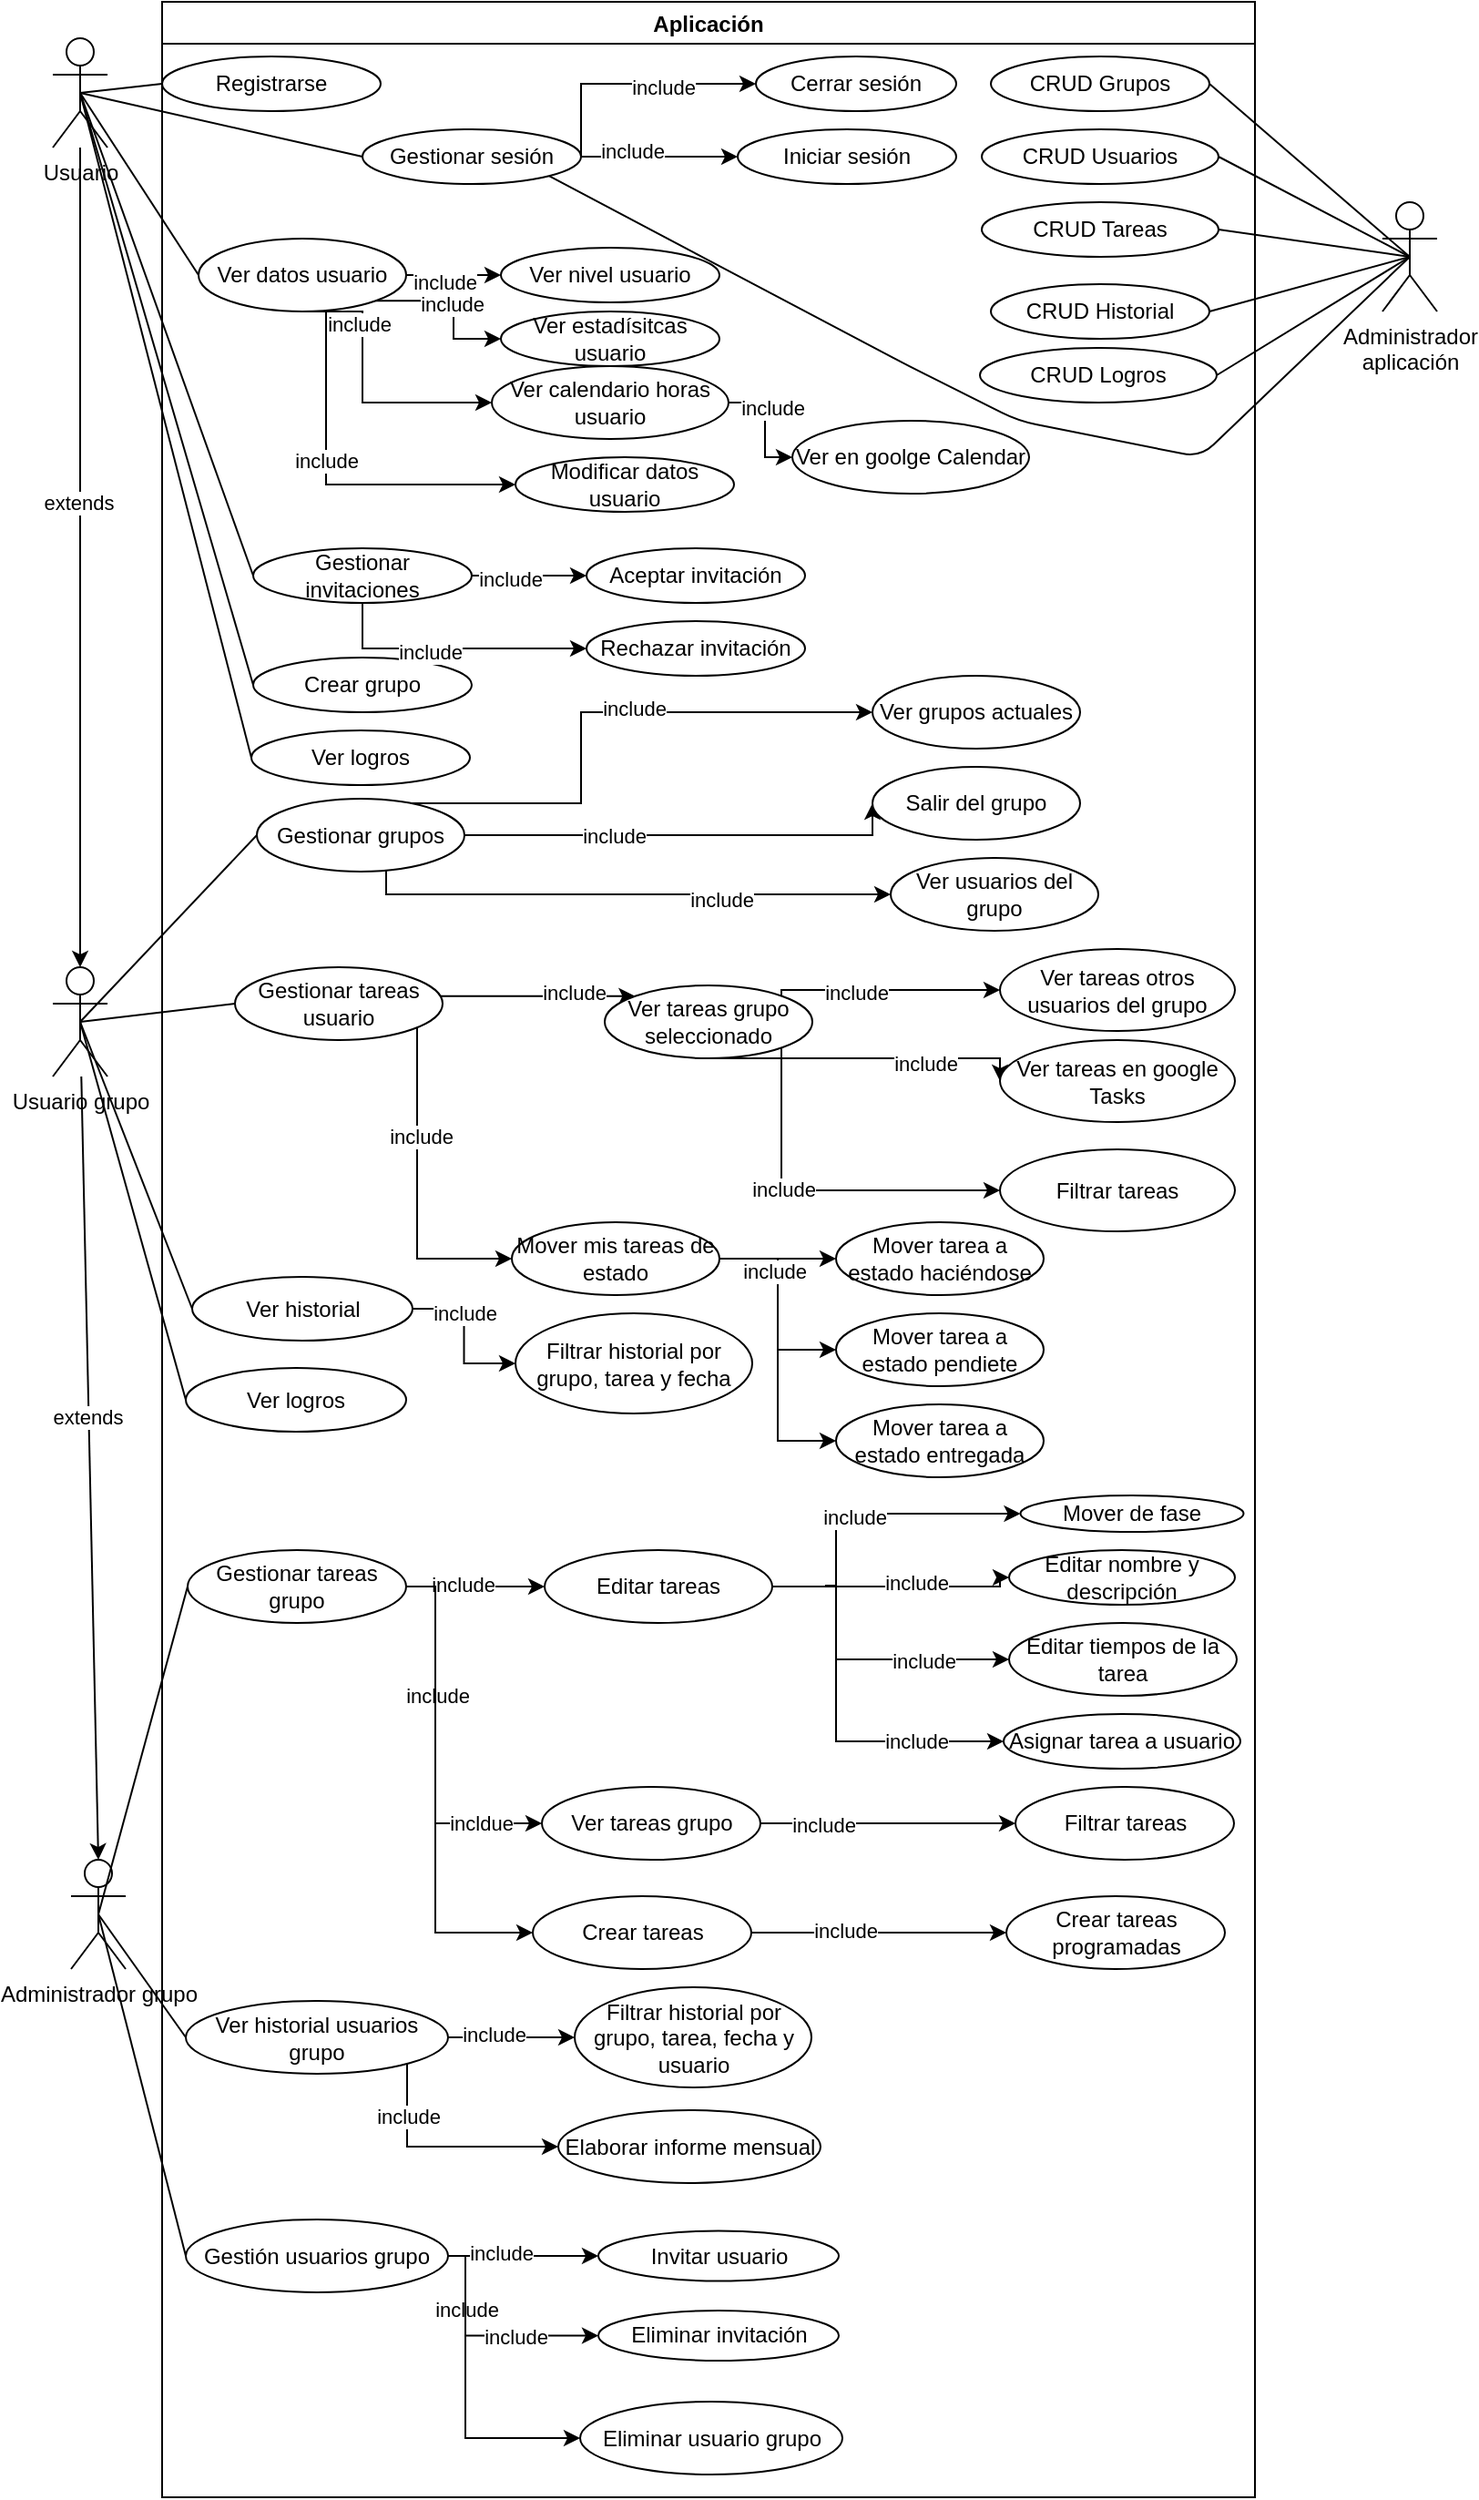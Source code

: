 <mxfile version="14.4.3" type="device"><diagram id="G0nvU4LUX38-32YLEdxn" name="Page-1"><mxGraphModel dx="1662" dy="822" grid="1" gridSize="10" guides="1" tooltips="1" connect="1" arrows="1" fold="1" page="1" pageScale="1" pageWidth="827" pageHeight="1169" math="0" shadow="0"><root><mxCell id="0"/><mxCell id="1" parent="0"/><mxCell id="1frZrfZ9zBWFfOs9GU6N-3" value="&lt;div&gt;Administrador&lt;/div&gt;&lt;div&gt; aplicación&lt;/div&gt;" style="shape=umlActor;verticalLabelPosition=bottom;verticalAlign=top;html=1;outlineConnect=0;" parent="1" vertex="1"><mxGeometry x="760" y="130" width="30" height="60" as="geometry"/></mxCell><mxCell id="1frZrfZ9zBWFfOs9GU6N-4" value="Usuario" style="shape=umlActor;verticalLabelPosition=bottom;verticalAlign=top;html=1;outlineConnect=0;" parent="1" vertex="1"><mxGeometry x="30" y="40" width="30" height="60" as="geometry"/></mxCell><mxCell id="1frZrfZ9zBWFfOs9GU6N-5" value="&lt;div&gt;Usuario grupo&lt;/div&gt;" style="shape=umlActor;verticalLabelPosition=bottom;verticalAlign=top;html=1;outlineConnect=0;" parent="1" vertex="1"><mxGeometry x="30" y="550" width="30" height="60" as="geometry"/></mxCell><mxCell id="1frZrfZ9zBWFfOs9GU6N-15" value="Administrador grupo" style="shape=umlActor;verticalLabelPosition=bottom;verticalAlign=top;html=1;outlineConnect=0;" parent="1" vertex="1"><mxGeometry x="40" y="1040" width="30" height="60" as="geometry"/></mxCell><mxCell id="BNMmZkZstsxs87b2xINh-4" value="Aplicación" style="swimlane;startSize=23;" vertex="1" parent="1"><mxGeometry x="90" y="20" width="600" height="1370" as="geometry"><mxRectangle x="90" y="60" width="90" height="23" as="alternateBounds"/></mxGeometry></mxCell><mxCell id="BNMmZkZstsxs87b2xINh-1" value="CRUD Grupos" style="ellipse;whiteSpace=wrap;html=1;" vertex="1" parent="BNMmZkZstsxs87b2xINh-4"><mxGeometry x="455" y="30" width="120" height="30" as="geometry"/></mxCell><mxCell id="BNMmZkZstsxs87b2xINh-6" value="CRUD Usuarios" style="ellipse;whiteSpace=wrap;html=1;" vertex="1" parent="BNMmZkZstsxs87b2xINh-4"><mxGeometry x="450" y="70" width="130" height="30" as="geometry"/></mxCell><mxCell id="BNMmZkZstsxs87b2xINh-7" value="CRUD Tareas" style="ellipse;whiteSpace=wrap;html=1;" vertex="1" parent="BNMmZkZstsxs87b2xINh-4"><mxGeometry x="450" y="110" width="130" height="30" as="geometry"/></mxCell><mxCell id="BNMmZkZstsxs87b2xINh-8" value="CRUD Historial" style="ellipse;whiteSpace=wrap;html=1;" vertex="1" parent="BNMmZkZstsxs87b2xINh-4"><mxGeometry x="455" y="155" width="120" height="30" as="geometry"/></mxCell><mxCell id="BNMmZkZstsxs87b2xINh-9" value="CRUD Logros" style="ellipse;whiteSpace=wrap;html=1;" vertex="1" parent="BNMmZkZstsxs87b2xINh-4"><mxGeometry x="449" y="190" width="130" height="30" as="geometry"/></mxCell><mxCell id="BNMmZkZstsxs87b2xINh-10" value="Registrarse" style="ellipse;whiteSpace=wrap;html=1;" vertex="1" parent="BNMmZkZstsxs87b2xINh-4"><mxGeometry y="30" width="120" height="30" as="geometry"/></mxCell><mxCell id="BNMmZkZstsxs87b2xINh-11" value="Iniciar sesión" style="ellipse;whiteSpace=wrap;html=1;" vertex="1" parent="BNMmZkZstsxs87b2xINh-4"><mxGeometry x="316" y="70" width="120" height="30" as="geometry"/></mxCell><mxCell id="BNMmZkZstsxs87b2xINh-12" value="Cerrar sesión" style="ellipse;whiteSpace=wrap;html=1;" vertex="1" parent="BNMmZkZstsxs87b2xINh-4"><mxGeometry x="326" y="30" width="110" height="30" as="geometry"/></mxCell><mxCell id="BNMmZkZstsxs87b2xINh-28" style="edgeStyle=orthogonalEdgeStyle;rounded=0;orthogonalLoop=1;jettySize=auto;html=1;" edge="1" parent="BNMmZkZstsxs87b2xINh-4" source="BNMmZkZstsxs87b2xINh-13" target="BNMmZkZstsxs87b2xINh-18"><mxGeometry relative="1" as="geometry"/></mxCell><mxCell id="BNMmZkZstsxs87b2xINh-29" value="include" style="edgeLabel;html=1;align=center;verticalAlign=middle;resizable=0;points=[];" vertex="1" connectable="0" parent="BNMmZkZstsxs87b2xINh-28"><mxGeometry x="-0.21" y="-4" relative="1" as="geometry"><mxPoint as="offset"/></mxGeometry></mxCell><mxCell id="BNMmZkZstsxs87b2xINh-30" style="edgeStyle=orthogonalEdgeStyle;rounded=0;orthogonalLoop=1;jettySize=auto;html=1;entryX=0;entryY=0.5;entryDx=0;entryDy=0;exitX=1;exitY=1;exitDx=0;exitDy=0;" edge="1" parent="BNMmZkZstsxs87b2xINh-4" source="BNMmZkZstsxs87b2xINh-13" target="BNMmZkZstsxs87b2xINh-19"><mxGeometry relative="1" as="geometry"/></mxCell><mxCell id="BNMmZkZstsxs87b2xINh-32" value="include" style="edgeLabel;html=1;align=center;verticalAlign=middle;resizable=0;points=[];" vertex="1" connectable="0" parent="BNMmZkZstsxs87b2xINh-30"><mxGeometry x="-0.077" y="-2" relative="1" as="geometry"><mxPoint as="offset"/></mxGeometry></mxCell><mxCell id="BNMmZkZstsxs87b2xINh-31" style="edgeStyle=orthogonalEdgeStyle;rounded=0;orthogonalLoop=1;jettySize=auto;html=1;entryX=0;entryY=0.5;entryDx=0;entryDy=0;exitX=0.5;exitY=1;exitDx=0;exitDy=0;" edge="1" parent="BNMmZkZstsxs87b2xINh-4" source="BNMmZkZstsxs87b2xINh-13" target="BNMmZkZstsxs87b2xINh-20"><mxGeometry relative="1" as="geometry"><Array as="points"><mxPoint x="110" y="170"/><mxPoint x="110" y="220"/></Array></mxGeometry></mxCell><mxCell id="BNMmZkZstsxs87b2xINh-33" value="include" style="edgeLabel;html=1;align=center;verticalAlign=middle;resizable=0;points=[];" vertex="1" connectable="0" parent="BNMmZkZstsxs87b2xINh-31"><mxGeometry x="-0.479" y="-2" relative="1" as="geometry"><mxPoint as="offset"/></mxGeometry></mxCell><mxCell id="BNMmZkZstsxs87b2xINh-34" style="edgeStyle=orthogonalEdgeStyle;rounded=0;orthogonalLoop=1;jettySize=auto;html=1;entryX=0;entryY=0.5;entryDx=0;entryDy=0;" edge="1" parent="BNMmZkZstsxs87b2xINh-4" source="BNMmZkZstsxs87b2xINh-13" target="BNMmZkZstsxs87b2xINh-14"><mxGeometry relative="1" as="geometry"><Array as="points"><mxPoint x="90" y="265"/></Array></mxGeometry></mxCell><mxCell id="BNMmZkZstsxs87b2xINh-35" value="include" style="edgeLabel;html=1;align=center;verticalAlign=middle;resizable=0;points=[];" vertex="1" connectable="0" parent="BNMmZkZstsxs87b2xINh-34"><mxGeometry x="-0.174" relative="1" as="geometry"><mxPoint as="offset"/></mxGeometry></mxCell><mxCell id="BNMmZkZstsxs87b2xINh-13" value="Ver datos usuario" style="ellipse;whiteSpace=wrap;html=1;" vertex="1" parent="BNMmZkZstsxs87b2xINh-4"><mxGeometry x="20" y="130" width="114" height="40" as="geometry"/></mxCell><mxCell id="BNMmZkZstsxs87b2xINh-14" value="Modificar datos usuario" style="ellipse;whiteSpace=wrap;html=1;" vertex="1" parent="BNMmZkZstsxs87b2xINh-4"><mxGeometry x="194" y="250" width="120" height="30" as="geometry"/></mxCell><mxCell id="BNMmZkZstsxs87b2xINh-15" value="Aceptar invitación" style="ellipse;whiteSpace=wrap;html=1;" vertex="1" parent="BNMmZkZstsxs87b2xINh-4"><mxGeometry x="233" y="300" width="120" height="30" as="geometry"/></mxCell><mxCell id="BNMmZkZstsxs87b2xINh-16" value="Rechazar invitación" style="ellipse;whiteSpace=wrap;html=1;" vertex="1" parent="BNMmZkZstsxs87b2xINh-4"><mxGeometry x="233" y="340" width="120" height="30" as="geometry"/></mxCell><mxCell id="BNMmZkZstsxs87b2xINh-17" value="Crear grupo" style="ellipse;whiteSpace=wrap;html=1;" vertex="1" parent="BNMmZkZstsxs87b2xINh-4"><mxGeometry x="50" y="360" width="120" height="30" as="geometry"/></mxCell><mxCell id="BNMmZkZstsxs87b2xINh-18" value="Ver nivel usuario" style="ellipse;whiteSpace=wrap;html=1;" vertex="1" parent="BNMmZkZstsxs87b2xINh-4"><mxGeometry x="186" y="135" width="120" height="30" as="geometry"/></mxCell><mxCell id="BNMmZkZstsxs87b2xINh-19" value="Ver estadísitcas usuario" style="ellipse;whiteSpace=wrap;html=1;" vertex="1" parent="BNMmZkZstsxs87b2xINh-4"><mxGeometry x="186" y="170" width="120" height="30" as="geometry"/></mxCell><mxCell id="BNMmZkZstsxs87b2xINh-20" value="Ver calendario horas usuario" style="ellipse;whiteSpace=wrap;html=1;" vertex="1" parent="BNMmZkZstsxs87b2xINh-4"><mxGeometry x="181" y="200" width="130" height="40" as="geometry"/></mxCell><mxCell id="BNMmZkZstsxs87b2xINh-37" style="edgeStyle=orthogonalEdgeStyle;rounded=0;orthogonalLoop=1;jettySize=auto;html=1;" edge="1" parent="BNMmZkZstsxs87b2xINh-4" source="BNMmZkZstsxs87b2xINh-36" target="BNMmZkZstsxs87b2xINh-16"><mxGeometry relative="1" as="geometry"><Array as="points"><mxPoint x="110" y="355"/></Array></mxGeometry></mxCell><mxCell id="BNMmZkZstsxs87b2xINh-41" value="include" style="edgeLabel;html=1;align=center;verticalAlign=middle;resizable=0;points=[];" vertex="1" connectable="0" parent="BNMmZkZstsxs87b2xINh-37"><mxGeometry x="-0.171" y="-2" relative="1" as="geometry"><mxPoint as="offset"/></mxGeometry></mxCell><mxCell id="BNMmZkZstsxs87b2xINh-38" style="edgeStyle=orthogonalEdgeStyle;rounded=0;orthogonalLoop=1;jettySize=auto;html=1;" edge="1" parent="BNMmZkZstsxs87b2xINh-4" source="BNMmZkZstsxs87b2xINh-36" target="BNMmZkZstsxs87b2xINh-15"><mxGeometry relative="1" as="geometry"/></mxCell><mxCell id="BNMmZkZstsxs87b2xINh-40" value="include" style="edgeLabel;html=1;align=center;verticalAlign=middle;resizable=0;points=[];" vertex="1" connectable="0" parent="BNMmZkZstsxs87b2xINh-38"><mxGeometry x="-0.333" y="-2" relative="1" as="geometry"><mxPoint as="offset"/></mxGeometry></mxCell><mxCell id="BNMmZkZstsxs87b2xINh-36" value="Gestionar invitaciones" style="ellipse;whiteSpace=wrap;html=1;" vertex="1" parent="BNMmZkZstsxs87b2xINh-4"><mxGeometry x="50" y="300" width="120" height="30" as="geometry"/></mxCell><mxCell id="BNMmZkZstsxs87b2xINh-39" style="edgeStyle=orthogonalEdgeStyle;rounded=0;orthogonalLoop=1;jettySize=auto;html=1;exitX=0.5;exitY=1;exitDx=0;exitDy=0;" edge="1" parent="BNMmZkZstsxs87b2xINh-4" source="BNMmZkZstsxs87b2xINh-15" target="BNMmZkZstsxs87b2xINh-15"><mxGeometry relative="1" as="geometry"/></mxCell><mxCell id="BNMmZkZstsxs87b2xINh-50" style="edgeStyle=orthogonalEdgeStyle;rounded=0;orthogonalLoop=1;jettySize=auto;html=1;entryX=0;entryY=0.5;entryDx=0;entryDy=0;" edge="1" parent="BNMmZkZstsxs87b2xINh-4" source="BNMmZkZstsxs87b2xINh-49" target="BNMmZkZstsxs87b2xINh-11"><mxGeometry relative="1" as="geometry"/></mxCell><mxCell id="BNMmZkZstsxs87b2xINh-53" value="include" style="edgeLabel;html=1;align=center;verticalAlign=middle;resizable=0;points=[];" vertex="1" connectable="0" parent="BNMmZkZstsxs87b2xINh-50"><mxGeometry x="-0.35" y="3" relative="1" as="geometry"><mxPoint as="offset"/></mxGeometry></mxCell><mxCell id="BNMmZkZstsxs87b2xINh-51" style="edgeStyle=orthogonalEdgeStyle;rounded=0;orthogonalLoop=1;jettySize=auto;html=1;entryX=0;entryY=0.5;entryDx=0;entryDy=0;" edge="1" parent="BNMmZkZstsxs87b2xINh-4" source="BNMmZkZstsxs87b2xINh-49" target="BNMmZkZstsxs87b2xINh-12"><mxGeometry relative="1" as="geometry"><Array as="points"><mxPoint x="230" y="45"/></Array></mxGeometry></mxCell><mxCell id="BNMmZkZstsxs87b2xINh-52" value="include" style="edgeLabel;html=1;align=center;verticalAlign=middle;resizable=0;points=[];" vertex="1" connectable="0" parent="BNMmZkZstsxs87b2xINh-51"><mxGeometry x="0.246" y="-2" relative="1" as="geometry"><mxPoint as="offset"/></mxGeometry></mxCell><mxCell id="BNMmZkZstsxs87b2xINh-49" value="Gestionar sesión" style="ellipse;whiteSpace=wrap;html=1;" vertex="1" parent="BNMmZkZstsxs87b2xINh-4"><mxGeometry x="110" y="70" width="120" height="30" as="geometry"/></mxCell><mxCell id="BNMmZkZstsxs87b2xINh-63" style="edgeStyle=orthogonalEdgeStyle;rounded=0;orthogonalLoop=1;jettySize=auto;html=1;entryX=0;entryY=0.5;entryDx=0;entryDy=0;" edge="1" parent="BNMmZkZstsxs87b2xINh-4" source="BNMmZkZstsxs87b2xINh-59" target="BNMmZkZstsxs87b2xINh-61"><mxGeometry relative="1" as="geometry"><Array as="points"><mxPoint x="390" y="458"/></Array></mxGeometry></mxCell><mxCell id="BNMmZkZstsxs87b2xINh-67" value="include" style="edgeLabel;html=1;align=center;verticalAlign=middle;resizable=0;points=[];" vertex="1" connectable="0" parent="BNMmZkZstsxs87b2xINh-63"><mxGeometry x="-0.319" relative="1" as="geometry"><mxPoint as="offset"/></mxGeometry></mxCell><mxCell id="BNMmZkZstsxs87b2xINh-64" style="edgeStyle=orthogonalEdgeStyle;rounded=0;orthogonalLoop=1;jettySize=auto;html=1;entryX=0;entryY=0.5;entryDx=0;entryDy=0;" edge="1" parent="BNMmZkZstsxs87b2xINh-4" source="BNMmZkZstsxs87b2xINh-59" target="BNMmZkZstsxs87b2xINh-60"><mxGeometry relative="1" as="geometry"><Array as="points"><mxPoint x="230" y="440"/><mxPoint x="230" y="390"/></Array></mxGeometry></mxCell><mxCell id="BNMmZkZstsxs87b2xINh-66" value="include" style="edgeLabel;html=1;align=center;verticalAlign=middle;resizable=0;points=[];" vertex="1" connectable="0" parent="BNMmZkZstsxs87b2xINh-64"><mxGeometry x="0.137" y="2" relative="1" as="geometry"><mxPoint as="offset"/></mxGeometry></mxCell><mxCell id="BNMmZkZstsxs87b2xINh-65" style="edgeStyle=orthogonalEdgeStyle;rounded=0;orthogonalLoop=1;jettySize=auto;html=1;entryX=0;entryY=0.5;entryDx=0;entryDy=0;" edge="1" parent="BNMmZkZstsxs87b2xINh-4" source="BNMmZkZstsxs87b2xINh-59" target="BNMmZkZstsxs87b2xINh-62"><mxGeometry relative="1" as="geometry"><Array as="points"><mxPoint x="123" y="490"/></Array></mxGeometry></mxCell><mxCell id="BNMmZkZstsxs87b2xINh-68" value="include" style="edgeLabel;html=1;align=center;verticalAlign=middle;resizable=0;points=[];" vertex="1" connectable="0" parent="BNMmZkZstsxs87b2xINh-65"><mxGeometry x="0.356" y="-3" relative="1" as="geometry"><mxPoint as="offset"/></mxGeometry></mxCell><mxCell id="BNMmZkZstsxs87b2xINh-59" value="Gestionar grupos" style="ellipse;whiteSpace=wrap;html=1;" vertex="1" parent="BNMmZkZstsxs87b2xINh-4"><mxGeometry x="52" y="437.5" width="114" height="40" as="geometry"/></mxCell><mxCell id="BNMmZkZstsxs87b2xINh-60" value="Ver grupos actuales" style="ellipse;whiteSpace=wrap;html=1;" vertex="1" parent="BNMmZkZstsxs87b2xINh-4"><mxGeometry x="390" y="370" width="114" height="40" as="geometry"/></mxCell><mxCell id="BNMmZkZstsxs87b2xINh-61" value="Salir del grupo" style="ellipse;whiteSpace=wrap;html=1;" vertex="1" parent="BNMmZkZstsxs87b2xINh-4"><mxGeometry x="390" y="420" width="114" height="40" as="geometry"/></mxCell><mxCell id="BNMmZkZstsxs87b2xINh-62" value="Ver usuarios del grupo" style="ellipse;whiteSpace=wrap;html=1;" vertex="1" parent="BNMmZkZstsxs87b2xINh-4"><mxGeometry x="400" y="470" width="114" height="40" as="geometry"/></mxCell><mxCell id="BNMmZkZstsxs87b2xINh-76" style="edgeStyle=orthogonalEdgeStyle;rounded=0;orthogonalLoop=1;jettySize=auto;html=1;entryX=0;entryY=0.5;entryDx=0;entryDy=0;" edge="1" parent="BNMmZkZstsxs87b2xINh-4" source="BNMmZkZstsxs87b2xINh-69" target="BNMmZkZstsxs87b2xINh-71"><mxGeometry relative="1" as="geometry"><Array as="points"><mxPoint x="140" y="690"/></Array></mxGeometry></mxCell><mxCell id="BNMmZkZstsxs87b2xINh-81" value="include" style="edgeLabel;html=1;align=center;verticalAlign=middle;resizable=0;points=[];" vertex="1" connectable="0" parent="BNMmZkZstsxs87b2xINh-76"><mxGeometry x="-0.331" y="2" relative="1" as="geometry"><mxPoint as="offset"/></mxGeometry></mxCell><mxCell id="BNMmZkZstsxs87b2xINh-77" style="edgeStyle=orthogonalEdgeStyle;rounded=0;orthogonalLoop=1;jettySize=auto;html=1;entryX=0;entryY=0;entryDx=0;entryDy=0;" edge="1" parent="BNMmZkZstsxs87b2xINh-4" source="BNMmZkZstsxs87b2xINh-69" target="BNMmZkZstsxs87b2xINh-70"><mxGeometry relative="1" as="geometry"><Array as="points"><mxPoint x="229" y="545"/></Array></mxGeometry></mxCell><mxCell id="BNMmZkZstsxs87b2xINh-80" value="include" style="edgeLabel;html=1;align=center;verticalAlign=middle;resizable=0;points=[];" vertex="1" connectable="0" parent="BNMmZkZstsxs87b2xINh-77"><mxGeometry x="0.355" y="2" relative="1" as="geometry"><mxPoint as="offset"/></mxGeometry></mxCell><mxCell id="BNMmZkZstsxs87b2xINh-69" value="Gestionar tareas usuario" style="ellipse;whiteSpace=wrap;html=1;" vertex="1" parent="BNMmZkZstsxs87b2xINh-4"><mxGeometry x="40" y="530" width="114" height="40" as="geometry"/></mxCell><mxCell id="BNMmZkZstsxs87b2xINh-74" style="edgeStyle=orthogonalEdgeStyle;rounded=0;orthogonalLoop=1;jettySize=auto;html=1;entryX=0;entryY=0.5;entryDx=0;entryDy=0;" edge="1" parent="BNMmZkZstsxs87b2xINh-4" source="BNMmZkZstsxs87b2xINh-70" target="BNMmZkZstsxs87b2xINh-72"><mxGeometry relative="1" as="geometry"><Array as="points"><mxPoint x="340" y="585"/><mxPoint x="340" y="543"/></Array></mxGeometry></mxCell><mxCell id="BNMmZkZstsxs87b2xINh-78" value="include" style="edgeLabel;html=1;align=center;verticalAlign=middle;resizable=0;points=[];" vertex="1" connectable="0" parent="BNMmZkZstsxs87b2xINh-74"><mxGeometry x="0.089" y="-1" relative="1" as="geometry"><mxPoint as="offset"/></mxGeometry></mxCell><mxCell id="BNMmZkZstsxs87b2xINh-75" style="edgeStyle=orthogonalEdgeStyle;rounded=0;orthogonalLoop=1;jettySize=auto;html=1;entryX=0;entryY=0.5;entryDx=0;entryDy=0;" edge="1" parent="BNMmZkZstsxs87b2xINh-4" source="BNMmZkZstsxs87b2xINh-70" target="BNMmZkZstsxs87b2xINh-73"><mxGeometry relative="1" as="geometry"><Array as="points"><mxPoint x="340" y="585"/><mxPoint x="340" y="653"/><mxPoint x="345" y="653"/></Array></mxGeometry></mxCell><mxCell id="BNMmZkZstsxs87b2xINh-79" value="include" style="edgeLabel;html=1;align=center;verticalAlign=middle;resizable=0;points=[];" vertex="1" connectable="0" parent="BNMmZkZstsxs87b2xINh-75"><mxGeometry x="-0.2" y="1" relative="1" as="geometry"><mxPoint as="offset"/></mxGeometry></mxCell><mxCell id="BNMmZkZstsxs87b2xINh-97" style="edgeStyle=orthogonalEdgeStyle;rounded=0;orthogonalLoop=1;jettySize=auto;html=1;entryX=0;entryY=0.5;entryDx=0;entryDy=0;" edge="1" parent="BNMmZkZstsxs87b2xINh-4" source="BNMmZkZstsxs87b2xINh-70" target="BNMmZkZstsxs87b2xINh-96"><mxGeometry relative="1" as="geometry"><Array as="points"><mxPoint x="460" y="580"/></Array></mxGeometry></mxCell><mxCell id="BNMmZkZstsxs87b2xINh-98" value="include" style="edgeLabel;html=1;align=center;verticalAlign=middle;resizable=0;points=[];" vertex="1" connectable="0" parent="BNMmZkZstsxs87b2xINh-97"><mxGeometry x="0.364" y="-2" relative="1" as="geometry"><mxPoint x="1" y="1" as="offset"/></mxGeometry></mxCell><mxCell id="BNMmZkZstsxs87b2xINh-70" value="Ver tareas grupo seleccionado" style="ellipse;whiteSpace=wrap;html=1;" vertex="1" parent="BNMmZkZstsxs87b2xINh-4"><mxGeometry x="243" y="540" width="114" height="40" as="geometry"/></mxCell><mxCell id="BNMmZkZstsxs87b2xINh-85" style="edgeStyle=orthogonalEdgeStyle;rounded=0;orthogonalLoop=1;jettySize=auto;html=1;entryX=0;entryY=0.5;entryDx=0;entryDy=0;" edge="1" parent="BNMmZkZstsxs87b2xINh-4" source="BNMmZkZstsxs87b2xINh-71" target="BNMmZkZstsxs87b2xINh-82"><mxGeometry relative="1" as="geometry"/></mxCell><mxCell id="BNMmZkZstsxs87b2xINh-86" style="edgeStyle=orthogonalEdgeStyle;rounded=0;orthogonalLoop=1;jettySize=auto;html=1;entryX=0;entryY=0.5;entryDx=0;entryDy=0;" edge="1" parent="BNMmZkZstsxs87b2xINh-4" source="BNMmZkZstsxs87b2xINh-71" target="BNMmZkZstsxs87b2xINh-83"><mxGeometry relative="1" as="geometry"/></mxCell><mxCell id="BNMmZkZstsxs87b2xINh-87" style="edgeStyle=orthogonalEdgeStyle;rounded=0;orthogonalLoop=1;jettySize=auto;html=1;entryX=0;entryY=0.5;entryDx=0;entryDy=0;" edge="1" parent="BNMmZkZstsxs87b2xINh-4" source="BNMmZkZstsxs87b2xINh-71" target="BNMmZkZstsxs87b2xINh-84"><mxGeometry relative="1" as="geometry"/></mxCell><mxCell id="BNMmZkZstsxs87b2xINh-88" value="include" style="edgeLabel;html=1;align=center;verticalAlign=middle;resizable=0;points=[];" vertex="1" connectable="0" parent="BNMmZkZstsxs87b2xINh-87"><mxGeometry x="-0.526" y="-2" relative="1" as="geometry"><mxPoint as="offset"/></mxGeometry></mxCell><mxCell id="BNMmZkZstsxs87b2xINh-71" value="Mover mis tareas de estado" style="ellipse;whiteSpace=wrap;html=1;" vertex="1" parent="BNMmZkZstsxs87b2xINh-4"><mxGeometry x="192" y="670" width="114" height="40" as="geometry"/></mxCell><mxCell id="BNMmZkZstsxs87b2xINh-72" value="Ver tareas otros usuarios del grupo" style="ellipse;whiteSpace=wrap;html=1;" vertex="1" parent="BNMmZkZstsxs87b2xINh-4"><mxGeometry x="460" y="520" width="129" height="45" as="geometry"/></mxCell><mxCell id="BNMmZkZstsxs87b2xINh-73" value="Filtrar tareas" style="ellipse;whiteSpace=wrap;html=1;" vertex="1" parent="BNMmZkZstsxs87b2xINh-4"><mxGeometry x="460" y="630" width="129" height="45" as="geometry"/></mxCell><mxCell id="BNMmZkZstsxs87b2xINh-82" value="Mover tarea a estado haciéndose" style="ellipse;whiteSpace=wrap;html=1;" vertex="1" parent="BNMmZkZstsxs87b2xINh-4"><mxGeometry x="370" y="670" width="114" height="40" as="geometry"/></mxCell><mxCell id="BNMmZkZstsxs87b2xINh-83" value="Mover tarea a estado pendiete" style="ellipse;whiteSpace=wrap;html=1;" vertex="1" parent="BNMmZkZstsxs87b2xINh-4"><mxGeometry x="370" y="720" width="114" height="40" as="geometry"/></mxCell><mxCell id="BNMmZkZstsxs87b2xINh-84" value="Mover tarea a estado entregada" style="ellipse;whiteSpace=wrap;html=1;" vertex="1" parent="BNMmZkZstsxs87b2xINh-4"><mxGeometry x="370" y="770" width="114" height="40" as="geometry"/></mxCell><mxCell id="BNMmZkZstsxs87b2xINh-91" style="edgeStyle=orthogonalEdgeStyle;rounded=0;orthogonalLoop=1;jettySize=auto;html=1;entryX=0;entryY=0.5;entryDx=0;entryDy=0;" edge="1" parent="BNMmZkZstsxs87b2xINh-4" source="BNMmZkZstsxs87b2xINh-89" target="BNMmZkZstsxs87b2xINh-90"><mxGeometry relative="1" as="geometry"/></mxCell><mxCell id="BNMmZkZstsxs87b2xINh-92" value="include" style="edgeLabel;html=1;align=center;verticalAlign=middle;resizable=0;points=[];" vertex="1" connectable="0" parent="BNMmZkZstsxs87b2xINh-91"><mxGeometry x="-0.358" y="-1" relative="1" as="geometry"><mxPoint y="1" as="offset"/></mxGeometry></mxCell><mxCell id="BNMmZkZstsxs87b2xINh-89" value="Ver historial" style="ellipse;whiteSpace=wrap;html=1;" vertex="1" parent="BNMmZkZstsxs87b2xINh-4"><mxGeometry x="16.5" y="700" width="121" height="35" as="geometry"/></mxCell><mxCell id="BNMmZkZstsxs87b2xINh-90" value="Filtrar historial por grupo, tarea y fecha" style="ellipse;whiteSpace=wrap;html=1;" vertex="1" parent="BNMmZkZstsxs87b2xINh-4"><mxGeometry x="194" y="720" width="130" height="55" as="geometry"/></mxCell><mxCell id="BNMmZkZstsxs87b2xINh-93" value="Ver logros" style="ellipse;whiteSpace=wrap;html=1;" vertex="1" parent="BNMmZkZstsxs87b2xINh-4"><mxGeometry x="13" y="750" width="121" height="35" as="geometry"/></mxCell><mxCell id="BNMmZkZstsxs87b2xINh-94" value="Ver logros" style="ellipse;whiteSpace=wrap;html=1;" vertex="1" parent="BNMmZkZstsxs87b2xINh-4"><mxGeometry x="49" y="400" width="120" height="30" as="geometry"/></mxCell><mxCell id="BNMmZkZstsxs87b2xINh-96" value="Ver tareas en google Tasks" style="ellipse;whiteSpace=wrap;html=1;" vertex="1" parent="BNMmZkZstsxs87b2xINh-4"><mxGeometry x="460" y="570" width="129" height="45" as="geometry"/></mxCell><mxCell id="BNMmZkZstsxs87b2xINh-99" value="Ver en goolge Calendar" style="ellipse;whiteSpace=wrap;html=1;" vertex="1" parent="BNMmZkZstsxs87b2xINh-4"><mxGeometry x="346" y="230" width="130" height="40" as="geometry"/></mxCell><mxCell id="BNMmZkZstsxs87b2xINh-100" value="" style="edgeStyle=orthogonalEdgeStyle;rounded=0;orthogonalLoop=1;jettySize=auto;html=1;" edge="1" parent="BNMmZkZstsxs87b2xINh-4" source="BNMmZkZstsxs87b2xINh-20" target="BNMmZkZstsxs87b2xINh-99"><mxGeometry relative="1" as="geometry"/></mxCell><mxCell id="BNMmZkZstsxs87b2xINh-101" value="include" style="edgeLabel;html=1;align=center;verticalAlign=middle;resizable=0;points=[];" vertex="1" connectable="0" parent="BNMmZkZstsxs87b2xINh-100"><mxGeometry x="-0.285" y="4" relative="1" as="geometry"><mxPoint as="offset"/></mxGeometry></mxCell><mxCell id="BNMmZkZstsxs87b2xINh-192" value="Editar tareas" style="ellipse;whiteSpace=wrap;html=1;" vertex="1" parent="BNMmZkZstsxs87b2xINh-4"><mxGeometry x="210" y="850" width="125" height="40" as="geometry"/></mxCell><mxCell id="BNMmZkZstsxs87b2xINh-210" style="edgeStyle=orthogonalEdgeStyle;rounded=0;orthogonalLoop=1;jettySize=auto;html=1;entryX=0;entryY=0.5;entryDx=0;entryDy=0;" edge="1" parent="BNMmZkZstsxs87b2xINh-4" source="BNMmZkZstsxs87b2xINh-196" target="BNMmZkZstsxs87b2xINh-192"><mxGeometry relative="1" as="geometry"/></mxCell><mxCell id="BNMmZkZstsxs87b2xINh-214" value="include" style="edgeLabel;html=1;align=center;verticalAlign=middle;resizable=0;points=[];" vertex="1" connectable="0" parent="BNMmZkZstsxs87b2xINh-210"><mxGeometry x="-0.193" y="2" relative="1" as="geometry"><mxPoint y="1" as="offset"/></mxGeometry></mxCell><mxCell id="BNMmZkZstsxs87b2xINh-196" value="Gestionar tareas grupo" style="ellipse;whiteSpace=wrap;html=1;" vertex="1" parent="BNMmZkZstsxs87b2xINh-4"><mxGeometry x="14" y="850" width="120" height="40" as="geometry"/></mxCell><mxCell id="BNMmZkZstsxs87b2xINh-199" value="Editar nombre y descripción" style="ellipse;whiteSpace=wrap;html=1;" vertex="1" parent="BNMmZkZstsxs87b2xINh-4"><mxGeometry x="465" y="850" width="124" height="30" as="geometry"/></mxCell><mxCell id="BNMmZkZstsxs87b2xINh-200" value="" style="edgeStyle=orthogonalEdgeStyle;rounded=0;orthogonalLoop=1;jettySize=auto;html=1;" edge="1" parent="BNMmZkZstsxs87b2xINh-4" source="BNMmZkZstsxs87b2xINh-192" target="BNMmZkZstsxs87b2xINh-199"><mxGeometry relative="1" as="geometry"><Array as="points"><mxPoint x="460" y="870"/><mxPoint x="460" y="865"/></Array></mxGeometry></mxCell><mxCell id="BNMmZkZstsxs87b2xINh-211" value="include" style="edgeLabel;html=1;align=center;verticalAlign=middle;resizable=0;points=[];" vertex="1" connectable="0" parent="BNMmZkZstsxs87b2xINh-200"><mxGeometry x="0.165" y="2" relative="1" as="geometry"><mxPoint as="offset"/></mxGeometry></mxCell><mxCell id="BNMmZkZstsxs87b2xINh-197" value="Mover de fase" style="ellipse;whiteSpace=wrap;html=1;" vertex="1" parent="BNMmZkZstsxs87b2xINh-4"><mxGeometry x="471.25" y="820" width="122.5" height="20" as="geometry"/></mxCell><mxCell id="BNMmZkZstsxs87b2xINh-201" value="Editar tiempos de la tarea" style="ellipse;whiteSpace=wrap;html=1;" vertex="1" parent="BNMmZkZstsxs87b2xINh-4"><mxGeometry x="465" y="890" width="125" height="40" as="geometry"/></mxCell><mxCell id="BNMmZkZstsxs87b2xINh-202" value="" style="edgeStyle=orthogonalEdgeStyle;rounded=0;orthogonalLoop=1;jettySize=auto;html=1;" edge="1" parent="BNMmZkZstsxs87b2xINh-4" source="BNMmZkZstsxs87b2xINh-192" target="BNMmZkZstsxs87b2xINh-201"><mxGeometry relative="1" as="geometry"><Array as="points"><mxPoint x="370" y="870"/><mxPoint x="370" y="910"/></Array></mxGeometry></mxCell><mxCell id="BNMmZkZstsxs87b2xINh-243" value="include" style="edgeLabel;html=1;align=center;verticalAlign=middle;resizable=0;points=[];" vertex="1" connectable="0" parent="BNMmZkZstsxs87b2xINh-202"><mxGeometry x="0.447" y="-1" relative="1" as="geometry"><mxPoint as="offset"/></mxGeometry></mxCell><mxCell id="BNMmZkZstsxs87b2xINh-204" value="Asignar tarea a usuario" style="ellipse;whiteSpace=wrap;html=1;" vertex="1" parent="BNMmZkZstsxs87b2xINh-4"><mxGeometry x="462" y="940" width="130" height="30" as="geometry"/></mxCell><mxCell id="BNMmZkZstsxs87b2xINh-205" value="" style="edgeStyle=orthogonalEdgeStyle;rounded=0;orthogonalLoop=1;jettySize=auto;html=1;" edge="1" parent="BNMmZkZstsxs87b2xINh-4" source="BNMmZkZstsxs87b2xINh-192" target="BNMmZkZstsxs87b2xINh-204"><mxGeometry relative="1" as="geometry"><Array as="points"><mxPoint x="370" y="870"/><mxPoint x="370" y="955"/></Array></mxGeometry></mxCell><mxCell id="BNMmZkZstsxs87b2xINh-244" value="include" style="edgeLabel;html=1;align=center;verticalAlign=middle;resizable=0;points=[];" vertex="1" connectable="0" parent="BNMmZkZstsxs87b2xINh-205"><mxGeometry x="0.544" relative="1" as="geometry"><mxPoint as="offset"/></mxGeometry></mxCell><mxCell id="BNMmZkZstsxs87b2xINh-206" value="Ver tareas grupo" style="ellipse;whiteSpace=wrap;html=1;" vertex="1" parent="BNMmZkZstsxs87b2xINh-4"><mxGeometry x="208.5" y="980" width="120" height="40" as="geometry"/></mxCell><mxCell id="BNMmZkZstsxs87b2xINh-207" value="" style="edgeStyle=orthogonalEdgeStyle;rounded=0;orthogonalLoop=1;jettySize=auto;html=1;" edge="1" parent="BNMmZkZstsxs87b2xINh-4" source="BNMmZkZstsxs87b2xINh-196" target="BNMmZkZstsxs87b2xINh-206"><mxGeometry relative="1" as="geometry"><Array as="points"><mxPoint x="150" y="870"/><mxPoint x="150" y="1000"/></Array></mxGeometry></mxCell><mxCell id="BNMmZkZstsxs87b2xINh-215" value="include" style="edgeLabel;html=1;align=center;verticalAlign=middle;resizable=0;points=[];" vertex="1" connectable="0" parent="BNMmZkZstsxs87b2xINh-207"><mxGeometry x="-0.256" y="1" relative="1" as="geometry"><mxPoint as="offset"/></mxGeometry></mxCell><mxCell id="BNMmZkZstsxs87b2xINh-245" value="incldue" style="edgeLabel;html=1;align=center;verticalAlign=middle;resizable=0;points=[];" vertex="1" connectable="0" parent="BNMmZkZstsxs87b2xINh-207"><mxGeometry x="0.67" relative="1" as="geometry"><mxPoint as="offset"/></mxGeometry></mxCell><mxCell id="BNMmZkZstsxs87b2xINh-208" value="Filtrar tareas" style="ellipse;whiteSpace=wrap;html=1;" vertex="1" parent="BNMmZkZstsxs87b2xINh-4"><mxGeometry x="468.5" y="980" width="120" height="40" as="geometry"/></mxCell><mxCell id="BNMmZkZstsxs87b2xINh-209" value="" style="edgeStyle=orthogonalEdgeStyle;rounded=0;orthogonalLoop=1;jettySize=auto;html=1;" edge="1" parent="BNMmZkZstsxs87b2xINh-4" source="BNMmZkZstsxs87b2xINh-206" target="BNMmZkZstsxs87b2xINh-208"><mxGeometry relative="1" as="geometry"/></mxCell><mxCell id="BNMmZkZstsxs87b2xINh-216" value="include" style="edgeLabel;html=1;align=center;verticalAlign=middle;resizable=0;points=[];" vertex="1" connectable="0" parent="BNMmZkZstsxs87b2xINh-209"><mxGeometry x="-0.515" y="-1" relative="1" as="geometry"><mxPoint as="offset"/></mxGeometry></mxCell><mxCell id="BNMmZkZstsxs87b2xINh-217" value="Crear tareas" style="ellipse;whiteSpace=wrap;html=1;" vertex="1" parent="BNMmZkZstsxs87b2xINh-4"><mxGeometry x="203.5" y="1040" width="120" height="40" as="geometry"/></mxCell><mxCell id="BNMmZkZstsxs87b2xINh-218" value="" style="edgeStyle=orthogonalEdgeStyle;rounded=0;orthogonalLoop=1;jettySize=auto;html=1;" edge="1" parent="BNMmZkZstsxs87b2xINh-4" source="BNMmZkZstsxs87b2xINh-196" target="BNMmZkZstsxs87b2xINh-217"><mxGeometry relative="1" as="geometry"><Array as="points"><mxPoint x="150" y="870"/><mxPoint x="150" y="1060"/></Array></mxGeometry></mxCell><mxCell id="BNMmZkZstsxs87b2xINh-220" value="Crear tareas programadas" style="ellipse;whiteSpace=wrap;html=1;" vertex="1" parent="BNMmZkZstsxs87b2xINh-4"><mxGeometry x="463.5" y="1040" width="120" height="40" as="geometry"/></mxCell><mxCell id="BNMmZkZstsxs87b2xINh-221" value="" style="edgeStyle=orthogonalEdgeStyle;rounded=0;orthogonalLoop=1;jettySize=auto;html=1;" edge="1" parent="BNMmZkZstsxs87b2xINh-4" source="BNMmZkZstsxs87b2xINh-217" target="BNMmZkZstsxs87b2xINh-220"><mxGeometry relative="1" as="geometry"/></mxCell><mxCell id="BNMmZkZstsxs87b2xINh-246" value="include" style="edgeLabel;html=1;align=center;verticalAlign=middle;resizable=0;points=[];" vertex="1" connectable="0" parent="BNMmZkZstsxs87b2xINh-221"><mxGeometry x="-0.271" y="1" relative="1" as="geometry"><mxPoint as="offset"/></mxGeometry></mxCell><mxCell id="BNMmZkZstsxs87b2xINh-224" style="edgeStyle=orthogonalEdgeStyle;rounded=0;orthogonalLoop=1;jettySize=auto;html=1;entryX=0;entryY=0.5;entryDx=0;entryDy=0;" edge="1" parent="BNMmZkZstsxs87b2xINh-4" source="BNMmZkZstsxs87b2xINh-222" target="BNMmZkZstsxs87b2xINh-223"><mxGeometry relative="1" as="geometry"/></mxCell><mxCell id="BNMmZkZstsxs87b2xINh-225" value="include" style="edgeLabel;html=1;align=center;verticalAlign=middle;resizable=0;points=[];" vertex="1" connectable="0" parent="BNMmZkZstsxs87b2xINh-224"><mxGeometry x="-0.292" y="2" relative="1" as="geometry"><mxPoint as="offset"/></mxGeometry></mxCell><mxCell id="BNMmZkZstsxs87b2xINh-222" value="Ver historial usuarios grupo" style="ellipse;whiteSpace=wrap;html=1;" vertex="1" parent="BNMmZkZstsxs87b2xINh-4"><mxGeometry x="13" y="1097.5" width="144" height="40" as="geometry"/></mxCell><mxCell id="BNMmZkZstsxs87b2xINh-223" value="Filtrar historial por grupo, tarea, fecha y usuario" style="ellipse;whiteSpace=wrap;html=1;" vertex="1" parent="BNMmZkZstsxs87b2xINh-4"><mxGeometry x="226.5" y="1090" width="130" height="55" as="geometry"/></mxCell><mxCell id="BNMmZkZstsxs87b2xINh-226" value="Elaborar informe mensual" style="ellipse;whiteSpace=wrap;html=1;" vertex="1" parent="BNMmZkZstsxs87b2xINh-4"><mxGeometry x="217.5" y="1157.5" width="144" height="40" as="geometry"/></mxCell><mxCell id="BNMmZkZstsxs87b2xINh-227" value="" style="edgeStyle=orthogonalEdgeStyle;rounded=0;orthogonalLoop=1;jettySize=auto;html=1;" edge="1" parent="BNMmZkZstsxs87b2xINh-4" source="BNMmZkZstsxs87b2xINh-222" target="BNMmZkZstsxs87b2xINh-226"><mxGeometry relative="1" as="geometry"><Array as="points"><mxPoint x="134.5" y="1177.5"/></Array></mxGeometry></mxCell><mxCell id="BNMmZkZstsxs87b2xINh-229" value="include" style="edgeLabel;html=1;align=center;verticalAlign=middle;resizable=0;points=[];" vertex="1" connectable="0" parent="BNMmZkZstsxs87b2xINh-227"><mxGeometry x="-0.552" relative="1" as="geometry"><mxPoint as="offset"/></mxGeometry></mxCell><mxCell id="BNMmZkZstsxs87b2xINh-232" value="Gestión usuarios grupo" style="ellipse;whiteSpace=wrap;html=1;" vertex="1" parent="BNMmZkZstsxs87b2xINh-4"><mxGeometry x="13" y="1217.5" width="144" height="40" as="geometry"/></mxCell><mxCell id="BNMmZkZstsxs87b2xINh-233" value="Invitar usuario" style="ellipse;whiteSpace=wrap;html=1;" vertex="1" parent="BNMmZkZstsxs87b2xINh-4"><mxGeometry x="239.5" y="1223.75" width="132" height="27.5" as="geometry"/></mxCell><mxCell id="BNMmZkZstsxs87b2xINh-230" style="edgeStyle=orthogonalEdgeStyle;rounded=0;orthogonalLoop=1;jettySize=auto;html=1;entryX=0;entryY=0.5;entryDx=0;entryDy=0;" edge="1" parent="BNMmZkZstsxs87b2xINh-4" source="BNMmZkZstsxs87b2xINh-232" target="BNMmZkZstsxs87b2xINh-233"><mxGeometry relative="1" as="geometry"/></mxCell><mxCell id="BNMmZkZstsxs87b2xINh-231" value="include" style="edgeLabel;html=1;align=center;verticalAlign=middle;resizable=0;points=[];" vertex="1" connectable="0" parent="BNMmZkZstsxs87b2xINh-230"><mxGeometry x="-0.292" y="2" relative="1" as="geometry"><mxPoint as="offset"/></mxGeometry></mxCell><mxCell id="BNMmZkZstsxs87b2xINh-234" value="Eliminar usuario grupo" style="ellipse;whiteSpace=wrap;html=1;" vertex="1" parent="BNMmZkZstsxs87b2xINh-4"><mxGeometry x="229.5" y="1317.5" width="144" height="40" as="geometry"/></mxCell><mxCell id="BNMmZkZstsxs87b2xINh-235" value="" style="edgeStyle=orthogonalEdgeStyle;rounded=0;orthogonalLoop=1;jettySize=auto;html=1;" edge="1" parent="BNMmZkZstsxs87b2xINh-4" source="BNMmZkZstsxs87b2xINh-232" target="BNMmZkZstsxs87b2xINh-234"><mxGeometry relative="1" as="geometry"><Array as="points"><mxPoint x="166.5" y="1237.5"/><mxPoint x="166.5" y="1337.5"/><mxPoint x="289.5" y="1337.5"/></Array></mxGeometry></mxCell><mxCell id="BNMmZkZstsxs87b2xINh-236" value="include" style="edgeLabel;html=1;align=center;verticalAlign=middle;resizable=0;points=[];" vertex="1" connectable="0" parent="BNMmZkZstsxs87b2xINh-235"><mxGeometry x="-0.552" relative="1" as="geometry"><mxPoint as="offset"/></mxGeometry></mxCell><mxCell id="BNMmZkZstsxs87b2xINh-238" value="Eliminar invitación" style="ellipse;whiteSpace=wrap;html=1;" vertex="1" parent="BNMmZkZstsxs87b2xINh-4"><mxGeometry x="239.5" y="1267.5" width="132" height="27.5" as="geometry"/></mxCell><mxCell id="BNMmZkZstsxs87b2xINh-237" style="edgeStyle=orthogonalEdgeStyle;rounded=0;orthogonalLoop=1;jettySize=auto;html=1;entryX=0;entryY=0.5;entryDx=0;entryDy=0;" edge="1" parent="BNMmZkZstsxs87b2xINh-4" source="BNMmZkZstsxs87b2xINh-232" target="BNMmZkZstsxs87b2xINh-238"><mxGeometry relative="1" as="geometry"><mxPoint x="276.5" y="1377.5" as="targetPoint"/><Array as="points"><mxPoint x="166.5" y="1237.5"/><mxPoint x="166.5" y="1281.5"/></Array></mxGeometry></mxCell><mxCell id="BNMmZkZstsxs87b2xINh-239" value="include" style="edgeLabel;html=1;align=center;verticalAlign=middle;resizable=0;points=[];" vertex="1" connectable="0" parent="BNMmZkZstsxs87b2xINh-237"><mxGeometry x="0.278" relative="1" as="geometry"><mxPoint as="offset"/></mxGeometry></mxCell><mxCell id="BNMmZkZstsxs87b2xINh-198" value="" style="edgeStyle=orthogonalEdgeStyle;rounded=0;orthogonalLoop=1;jettySize=auto;html=1;entryX=0;entryY=0.5;entryDx=0;entryDy=0;" edge="1" parent="BNMmZkZstsxs87b2xINh-4" target="BNMmZkZstsxs87b2xINh-197"><mxGeometry relative="1" as="geometry"><mxPoint x="364" y="869.5" as="sourcePoint"/><mxPoint x="480" y="870" as="targetPoint"/><Array as="points"><mxPoint x="370" y="870"/><mxPoint x="370" y="830"/></Array></mxGeometry></mxCell><mxCell id="BNMmZkZstsxs87b2xINh-213" value="include" style="edgeLabel;html=1;align=center;verticalAlign=middle;resizable=0;points=[];" vertex="1" connectable="0" parent="BNMmZkZstsxs87b2xINh-198"><mxGeometry x="-0.25" y="-2" relative="1" as="geometry"><mxPoint as="offset"/></mxGeometry></mxCell><mxCell id="BNMmZkZstsxs87b2xINh-24" value="" style="endArrow=classic;html=1;entryX=0.5;entryY=0;entryDx=0;entryDy=0;entryPerimeter=0;" edge="1" parent="1" source="1frZrfZ9zBWFfOs9GU6N-4" target="1frZrfZ9zBWFfOs9GU6N-5"><mxGeometry width="50" height="50" relative="1" as="geometry"><mxPoint x="240" y="540" as="sourcePoint"/><mxPoint x="290" y="490" as="targetPoint"/><Array as="points"><mxPoint x="45" y="160"/></Array></mxGeometry></mxCell><mxCell id="BNMmZkZstsxs87b2xINh-25" value="extends" style="edgeLabel;html=1;align=center;verticalAlign=middle;resizable=0;points=[];" vertex="1" connectable="0" parent="BNMmZkZstsxs87b2xINh-24"><mxGeometry x="-0.133" y="-1" relative="1" as="geometry"><mxPoint as="offset"/></mxGeometry></mxCell><mxCell id="BNMmZkZstsxs87b2xINh-26" value="" style="endArrow=classic;html=1;entryX=0.5;entryY=0;entryDx=0;entryDy=0;entryPerimeter=0;" edge="1" parent="1" source="1frZrfZ9zBWFfOs9GU6N-5" target="1frZrfZ9zBWFfOs9GU6N-15"><mxGeometry width="50" height="50" relative="1" as="geometry"><mxPoint x="55" y="120" as="sourcePoint"/><mxPoint x="55" y="210" as="targetPoint"/><Array as="points"/></mxGeometry></mxCell><mxCell id="BNMmZkZstsxs87b2xINh-27" value="extends" style="edgeLabel;html=1;align=center;verticalAlign=middle;resizable=0;points=[];" vertex="1" connectable="0" parent="BNMmZkZstsxs87b2xINh-26"><mxGeometry x="-0.133" y="-1" relative="1" as="geometry"><mxPoint as="offset"/></mxGeometry></mxCell><mxCell id="BNMmZkZstsxs87b2xINh-42" value="" style="endArrow=none;html=1;exitX=1;exitY=0.5;exitDx=0;exitDy=0;entryX=0.5;entryY=0.5;entryDx=0;entryDy=0;entryPerimeter=0;" edge="1" parent="1" source="BNMmZkZstsxs87b2xINh-1" target="1frZrfZ9zBWFfOs9GU6N-3"><mxGeometry width="50" height="50" relative="1" as="geometry"><mxPoint x="560" y="380" as="sourcePoint"/><mxPoint x="610" y="330" as="targetPoint"/></mxGeometry></mxCell><mxCell id="BNMmZkZstsxs87b2xINh-44" value="" style="endArrow=none;html=1;exitX=1;exitY=0.5;exitDx=0;exitDy=0;entryX=0.5;entryY=0.5;entryDx=0;entryDy=0;entryPerimeter=0;" edge="1" parent="1" source="BNMmZkZstsxs87b2xINh-6" target="1frZrfZ9zBWFfOs9GU6N-3"><mxGeometry width="50" height="50" relative="1" as="geometry"><mxPoint x="660" y="147.07" as="sourcePoint"/><mxPoint x="790" y="312.932" as="targetPoint"/></mxGeometry></mxCell><mxCell id="BNMmZkZstsxs87b2xINh-45" value="" style="endArrow=none;html=1;exitX=1;exitY=0.5;exitDx=0;exitDy=0;entryX=0.5;entryY=0.5;entryDx=0;entryDy=0;entryPerimeter=0;" edge="1" parent="1" source="BNMmZkZstsxs87b2xINh-7" target="1frZrfZ9zBWFfOs9GU6N-3"><mxGeometry width="50" height="50" relative="1" as="geometry"><mxPoint x="655" y="125" as="sourcePoint"/><mxPoint x="795" y="260" as="targetPoint"/></mxGeometry></mxCell><mxCell id="BNMmZkZstsxs87b2xINh-46" value="" style="endArrow=none;html=1;exitX=1;exitY=0.5;exitDx=0;exitDy=0;entryX=0.5;entryY=0.5;entryDx=0;entryDy=0;entryPerimeter=0;" edge="1" parent="1" source="BNMmZkZstsxs87b2xINh-8" target="1frZrfZ9zBWFfOs9GU6N-3"><mxGeometry width="50" height="50" relative="1" as="geometry"><mxPoint x="665" y="135" as="sourcePoint"/><mxPoint x="805" y="270" as="targetPoint"/></mxGeometry></mxCell><mxCell id="BNMmZkZstsxs87b2xINh-47" value="" style="endArrow=none;html=1;exitX=1;exitY=0.5;exitDx=0;exitDy=0;entryX=0.5;entryY=0.5;entryDx=0;entryDy=0;entryPerimeter=0;" edge="1" parent="1" source="BNMmZkZstsxs87b2xINh-9" target="1frZrfZ9zBWFfOs9GU6N-3"><mxGeometry width="50" height="50" relative="1" as="geometry"><mxPoint x="675" y="145" as="sourcePoint"/><mxPoint x="815" y="280" as="targetPoint"/></mxGeometry></mxCell><mxCell id="BNMmZkZstsxs87b2xINh-54" value="" style="endArrow=none;html=1;entryX=0;entryY=0.5;entryDx=0;entryDy=0;exitX=0.5;exitY=0.5;exitDx=0;exitDy=0;exitPerimeter=0;" edge="1" parent="1" source="1frZrfZ9zBWFfOs9GU6N-4" target="BNMmZkZstsxs87b2xINh-10"><mxGeometry width="50" height="50" relative="1" as="geometry"><mxPoint x="60" y="64.643" as="sourcePoint"/><mxPoint x="143" y="35" as="targetPoint"/></mxGeometry></mxCell><mxCell id="BNMmZkZstsxs87b2xINh-55" value="" style="endArrow=none;html=1;entryX=0;entryY=0.5;entryDx=0;entryDy=0;exitX=0.5;exitY=0.5;exitDx=0;exitDy=0;exitPerimeter=0;" edge="1" parent="1" source="1frZrfZ9zBWFfOs9GU6N-4" target="BNMmZkZstsxs87b2xINh-49"><mxGeometry width="50" height="50" relative="1" as="geometry"><mxPoint x="70" y="74.643" as="sourcePoint"/><mxPoint x="153" y="45" as="targetPoint"/></mxGeometry></mxCell><mxCell id="BNMmZkZstsxs87b2xINh-56" value="" style="endArrow=none;html=1;entryX=0;entryY=0.5;entryDx=0;entryDy=0;exitX=0.5;exitY=0.5;exitDx=0;exitDy=0;exitPerimeter=0;" edge="1" parent="1" source="1frZrfZ9zBWFfOs9GU6N-4" target="BNMmZkZstsxs87b2xINh-13"><mxGeometry width="50" height="50" relative="1" as="geometry"><mxPoint x="80" y="84.643" as="sourcePoint"/><mxPoint x="163" y="55" as="targetPoint"/></mxGeometry></mxCell><mxCell id="BNMmZkZstsxs87b2xINh-57" value="" style="endArrow=none;html=1;entryX=0;entryY=0.5;entryDx=0;entryDy=0;" edge="1" parent="1" target="BNMmZkZstsxs87b2xINh-36"><mxGeometry width="50" height="50" relative="1" as="geometry"><mxPoint x="45" y="70" as="sourcePoint"/><mxPoint x="173" y="65" as="targetPoint"/></mxGeometry></mxCell><mxCell id="BNMmZkZstsxs87b2xINh-58" value="" style="endArrow=none;html=1;entryX=0;entryY=0.5;entryDx=0;entryDy=0;exitX=0.5;exitY=0.5;exitDx=0;exitDy=0;exitPerimeter=0;" edge="1" parent="1" source="1frZrfZ9zBWFfOs9GU6N-4" target="BNMmZkZstsxs87b2xINh-17"><mxGeometry width="50" height="50" relative="1" as="geometry"><mxPoint x="100" y="104.643" as="sourcePoint"/><mxPoint x="183" y="75" as="targetPoint"/></mxGeometry></mxCell><mxCell id="BNMmZkZstsxs87b2xINh-95" value="" style="endArrow=none;html=1;entryX=0;entryY=0.5;entryDx=0;entryDy=0;exitX=0.5;exitY=0.5;exitDx=0;exitDy=0;exitPerimeter=0;" edge="1" parent="1" source="1frZrfZ9zBWFfOs9GU6N-4" target="BNMmZkZstsxs87b2xINh-94"><mxGeometry width="50" height="50" relative="1" as="geometry"><mxPoint x="50" y="70" as="sourcePoint"/><mxPoint x="166" y="480" as="targetPoint"/></mxGeometry></mxCell><mxCell id="BNMmZkZstsxs87b2xINh-106" value="" style="endArrow=none;html=1;exitX=0;exitY=0.5;exitDx=0;exitDy=0;entryX=0.5;entryY=0.5;entryDx=0;entryDy=0;entryPerimeter=0;" edge="1" parent="1" source="BNMmZkZstsxs87b2xINh-69" target="1frZrfZ9zBWFfOs9GU6N-5"><mxGeometry width="50" height="50" relative="1" as="geometry"><mxPoint x="560" y="720" as="sourcePoint"/><mxPoint x="50" y="580" as="targetPoint"/></mxGeometry></mxCell><mxCell id="BNMmZkZstsxs87b2xINh-107" value="" style="endArrow=none;html=1;exitX=0.5;exitY=0.5;exitDx=0;exitDy=0;exitPerimeter=0;entryX=0;entryY=0.5;entryDx=0;entryDy=0;" edge="1" parent="1" source="1frZrfZ9zBWFfOs9GU6N-5" target="BNMmZkZstsxs87b2xINh-59"><mxGeometry width="50" height="50" relative="1" as="geometry"><mxPoint x="560" y="720" as="sourcePoint"/><mxPoint x="610" y="670" as="targetPoint"/></mxGeometry></mxCell><mxCell id="BNMmZkZstsxs87b2xINh-108" value="" style="endArrow=none;html=1;exitX=0.5;exitY=0.5;exitDx=0;exitDy=0;exitPerimeter=0;entryX=0;entryY=0.5;entryDx=0;entryDy=0;" edge="1" parent="1" source="1frZrfZ9zBWFfOs9GU6N-5" target="BNMmZkZstsxs87b2xINh-89"><mxGeometry width="50" height="50" relative="1" as="geometry"><mxPoint x="55" y="590" as="sourcePoint"/><mxPoint x="166" y="567.5" as="targetPoint"/></mxGeometry></mxCell><mxCell id="BNMmZkZstsxs87b2xINh-190" value="" style="endArrow=none;html=1;exitX=0.5;exitY=0.5;exitDx=0;exitDy=0;exitPerimeter=0;entryX=0;entryY=0.5;entryDx=0;entryDy=0;" edge="1" parent="1" source="1frZrfZ9zBWFfOs9GU6N-5" target="BNMmZkZstsxs87b2xINh-93"><mxGeometry width="50" height="50" relative="1" as="geometry"><mxPoint x="55" y="590" as="sourcePoint"/><mxPoint x="149" y="877.5" as="targetPoint"/></mxGeometry></mxCell><mxCell id="BNMmZkZstsxs87b2xINh-191" value="" style="endArrow=none;html=1;entryX=0;entryY=0.5;entryDx=0;entryDy=0;exitX=0.5;exitY=0.5;exitDx=0;exitDy=0;exitPerimeter=0;" edge="1" parent="1" source="1frZrfZ9zBWFfOs9GU6N-15" target="BNMmZkZstsxs87b2xINh-196"><mxGeometry width="50" height="50" relative="1" as="geometry"><mxPoint x="55" y="1199" as="sourcePoint"/><mxPoint x="149" y="932.5" as="targetPoint"/></mxGeometry></mxCell><mxCell id="BNMmZkZstsxs87b2xINh-240" value="" style="endArrow=none;html=1;exitX=0.5;exitY=0.5;exitDx=0;exitDy=0;exitPerimeter=0;entryX=0;entryY=0.5;entryDx=0;entryDy=0;" edge="1" parent="1" source="1frZrfZ9zBWFfOs9GU6N-15" target="BNMmZkZstsxs87b2xINh-222"><mxGeometry width="50" height="50" relative="1" as="geometry"><mxPoint x="65" y="1209" as="sourcePoint"/><mxPoint x="180" y="1070" as="targetPoint"/></mxGeometry></mxCell><mxCell id="BNMmZkZstsxs87b2xINh-241" value="" style="endArrow=none;html=1;exitX=0.5;exitY=0.5;exitDx=0;exitDy=0;exitPerimeter=0;entryX=0;entryY=0.5;entryDx=0;entryDy=0;" edge="1" parent="1" source="1frZrfZ9zBWFfOs9GU6N-15" target="BNMmZkZstsxs87b2xINh-232"><mxGeometry width="50" height="50" relative="1" as="geometry"><mxPoint x="65" y="1209" as="sourcePoint"/><mxPoint x="180" y="1070" as="targetPoint"/></mxGeometry></mxCell><mxCell id="BNMmZkZstsxs87b2xINh-242" value="" style="endArrow=none;html=1;entryX=0.5;entryY=0.5;entryDx=0;entryDy=0;entryPerimeter=0;exitX=1;exitY=1;exitDx=0;exitDy=0;" edge="1" parent="1" source="BNMmZkZstsxs87b2xINh-49" target="1frZrfZ9zBWFfOs9GU6N-3"><mxGeometry width="50" height="50" relative="1" as="geometry"><mxPoint x="560" y="320" as="sourcePoint"/><mxPoint x="610" y="270" as="targetPoint"/><Array as="points"><mxPoint x="500" y="220"/><mxPoint x="560" y="250"/><mxPoint x="660" y="270"/></Array></mxGeometry></mxCell></root></mxGraphModel></diagram></mxfile>